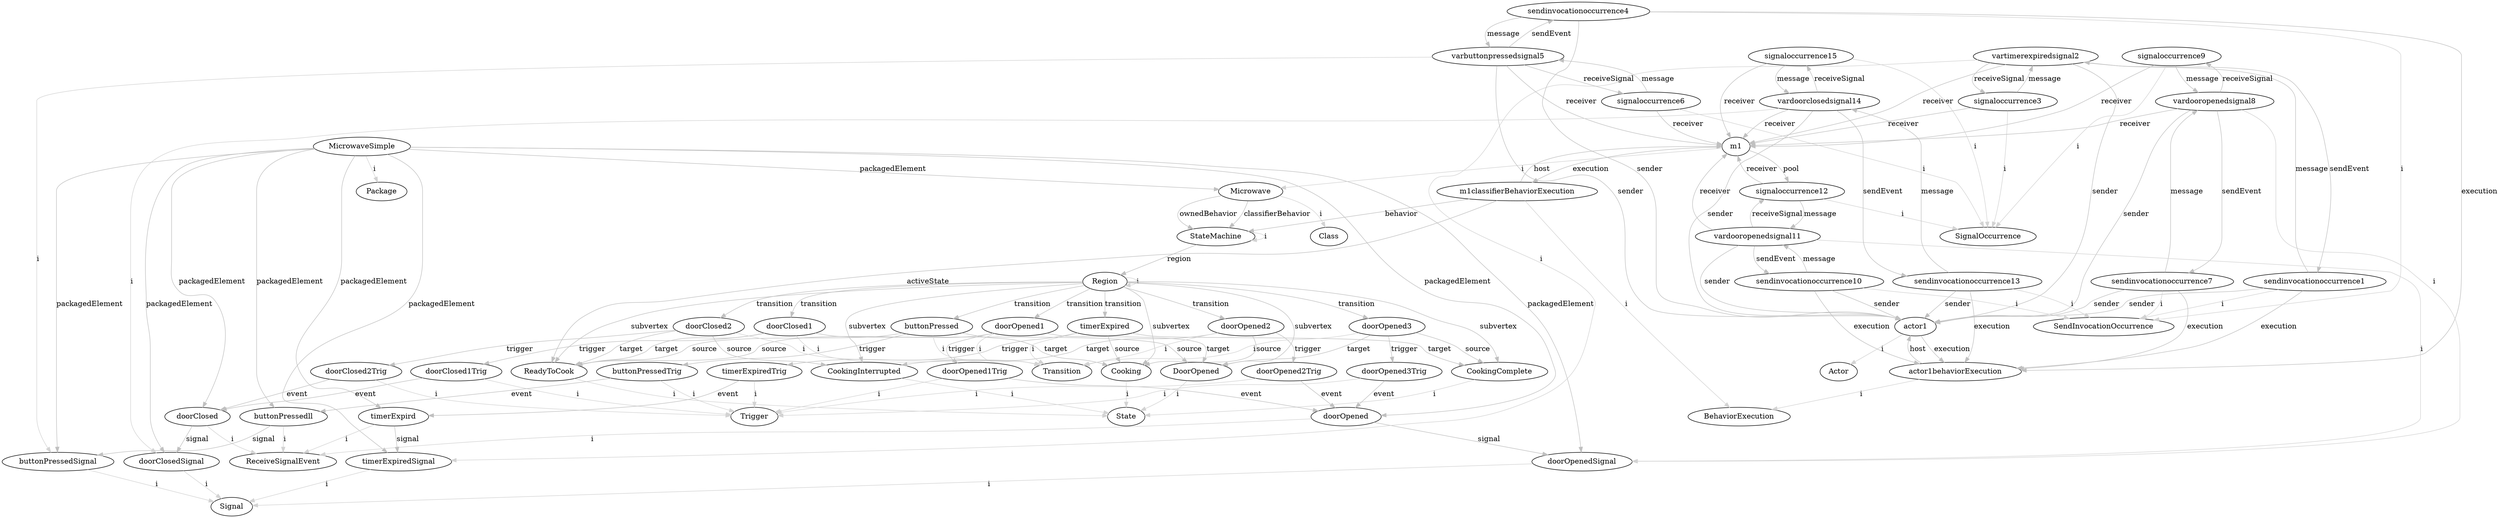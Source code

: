digraph umlMetamodel {
	"MicrowaveSimple" -> "Package" [label="i", color="lightgrey"]
	"MicrowaveSimple" -> "Microwave" [label="packagedElement", color="grey"]
	"Microwave" -> "Class" [label="i", color="lightgrey"]
	"Microwave" -> "StateMachine" [label="classifierBehavior", color="grey"]
	"Microwave" -> "StateMachine" [label="ownedBehavior", color="grey"]
	"StateMachine" -> "StateMachine" [label="i", color="lightgrey"]
	"StateMachine" -> "Region" [label="region", color="grey"]
	"Region" -> "Region" [label="i", color="lightgrey"]
	"Region" -> "DoorOpened" [label="subvertex", color="grey"]
	"DoorOpened" -> "State" [label="i", color="lightgrey"]
	"Region" -> "ReadyToCook" [label="subvertex", color="grey"]
	"ReadyToCook" -> "State" [label="i", color="lightgrey"]
	"Region" -> "Cooking" [label="subvertex", color="grey"]
	"Cooking" -> "State" [label="i", color="lightgrey"]
	"Region" -> "CookingInterrupted" [label="subvertex", color="grey"]
	"CookingInterrupted" -> "State" [label="i", color="lightgrey"]
	"Region" -> "CookingComplete" [label="subvertex", color="grey"]
	"CookingComplete" -> "State" [label="i", color="lightgrey"]
	"Region" -> "doorClosed1" [label="transition", color="grey"]
	"doorClosed1" -> "Transition" [label="i", color="lightgrey"]
	"doorClosed1" -> "DoorOpened" [label="source", color="grey"]
	"doorClosed1" -> "ReadyToCook" [label="target", color="grey"]
	"doorClosed1Trig" -> "Trigger" [label="i", color="lightgrey"]
	"Region" -> "doorOpened1" [label="transition", color="grey"]
	"doorOpened1" -> "Transition" [label="i", color="lightgrey"]
	"doorOpened1" -> "ReadyToCook" [label="source", color="grey"]
	"doorOpened1" -> "DoorOpened" [label="target", color="grey"]
	"doorOpened1" -> "doorOpened1Trig" [label="trigger", color="grey"]
	"doorOpened1Trig" -> "Trigger" [label="i", color="lightgrey"]
	"doorOpened1Trig" -> "doorOpened" [label="event", color="grey"]
	"Region" -> "buttonPressed" [label="transition", color="grey"]
	"buttonPressed" -> "Transition" [label="i", color="lightgrey"]
	"buttonPressed" -> "ReadyToCook" [label="source", color="grey"]
	"buttonPressed" -> "Cooking" [label="target", color="grey"]
	"buttonPressedTrig" -> "Trigger" [label="i", color="lightgrey"]
	"Region" -> "doorClosed2" [label="transition", color="grey"]
	"doorClosed2" -> "Transition" [label="i", color="lightgrey"]
	"doorClosed2" -> "CookingInterrupted" [label="source", color="grey"]
	"doorClosed2" -> "ReadyToCook" [label="target", color="grey"]
	"doorClosed2" -> "doorClosed2Trig" [label="trigger", color="grey"]
	"doorClosed2Trig" -> "Trigger" [label="i", color="lightgrey"]
	"doorClosed2Trig" -> "doorClosed" [label="event", color="grey"]
	"Region" -> "doorOpened2" [label="transition", color="grey"]
	"doorOpened2" -> "Transition" [label="i", color="lightgrey"]
	"doorOpened2" -> "Cooking" [label="source", color="grey"]
	"doorOpened2" -> "CookingInterrupted" [label="target", color="grey"]
	"doorOpened2" -> "doorOpened2Trig" [label="trigger", color="grey"]
	"doorOpened2Trig" -> "Trigger" [label="i", color="lightgrey"]
	"doorOpened2Trig" -> "doorOpened" [label="event", color="grey"]
	"Region" -> "timerExpired" [label="transition", color="grey"]
	"timerExpired" -> "Transition" [label="i", color="lightgrey"]
	"timerExpired" -> "Cooking" [label="source", color="grey"]
	"timerExpired" -> "CookingComplete" [label="target", color="grey"]
	"timerExpiredTrig" -> "Trigger" [label="i", color="lightgrey"]
	"Region" -> "doorOpened3" [label="transition", color="grey"]
	"doorOpened3" -> "Transition" [label="i", color="lightgrey"]
	"doorOpened3" -> "CookingComplete" [label="source", color="grey"]
	"doorOpened3" -> "DoorOpened" [label="target", color="grey"]
	"doorOpened3Trig" -> "Trigger" [label="i", color="lightgrey"]
	"MicrowaveSimple" -> "doorClosedSignal" [label="packagedElement", color="grey"]
	"doorClosedSignal" -> "Signal" [label="i", color="lightgrey"]
	"MicrowaveSimple" -> "doorOpenedSignal" [label="packagedElement", color="grey"]
	"doorOpenedSignal" -> "Signal" [label="i", color="lightgrey"]
	"MicrowaveSimple" -> "timerExpiredSignal" [label="packagedElement", color="grey"]
	"timerExpiredSignal" -> "Signal" [label="i", color="lightgrey"]
	"MicrowaveSimple" -> "buttonPressedSignal" [label="packagedElement", color="grey"]
	"buttonPressedSignal" -> "Signal" [label="i", color="lightgrey"]
	"MicrowaveSimple" -> "doorClosed" [label="packagedElement", color="grey"]
	"doorClosed" -> "ReceiveSignalEvent" [label="i", color="lightgrey"]
	"doorClosed" -> "doorClosedSignal" [label="signal", color="grey"]
	"MicrowaveSimple" -> "doorOpened" [label="packagedElement", color="grey"]
	"doorOpened" -> "ReceiveSignalEvent" [label="i", color="lightgrey"]
	"doorOpened" -> "doorOpenedSignal" [label="signal", color="grey"]
	"MicrowaveSimple" -> "timerExpird" [label="packagedElement", color="grey"]
	"timerExpird" -> "ReceiveSignalEvent" [label="i", color="lightgrey"]
	"timerExpird" -> "timerExpiredSignal" [label="signal", color="grey"]
	"MicrowaveSimple" -> "buttonPressedll" [label="packagedElement", color="grey"]
	"buttonPressedll" -> "ReceiveSignalEvent" [label="i", color="lightgrey"]
	"buttonPressedll" -> "buttonPressedSignal" [label="signal", color="grey"]
	"m1" -> "Microwave" [label="i", color="lightgrey"]
	"m1classifierBehaviorExecution" -> "BehaviorExecution" [label="i", color="lightgrey"]
	"m1" -> "m1classifierBehaviorExecution" [label="execution", color="grey"]
	"m1classifierBehaviorExecution" -> "m1" [label="host", color="grey"]
	"m1classifierBehaviorExecution" -> "StateMachine" [label="behavior", color="grey"]
	"actor1" -> "Actor" [label="i", color="lightgrey"]
	"actor1behaviorExecution" -> "BehaviorExecution" [label="i", color="lightgrey"]
	"actor1" -> "actor1behaviorExecution" [label="execution", color="grey"]
	"actor1behaviorExecution" -> "actor1" [label="host", color="grey"]
	"sendinvocationoccurrence1" -> "SendInvocationOccurrence" [label="i", color="lightgrey"]
	"sendinvocationoccurrence1" -> "vartimerexpiredsignal2" [label="message", color="grey"]
	"vartimerexpiredsignal2" -> "sendinvocationoccurrence1" [label="sendEvent", color="grey"]
	"vartimerexpiredsignal2" -> "signaloccurrence3" [label="receiveSignal", color="grey"]
	"signaloccurrence3" -> "vartimerexpiredsignal2" [label="message", color="grey"]
	"signaloccurrence3" -> "SignalOccurrence" [label="i", color="lightgrey"]
	"vartimerexpiredsignal2" -> "timerExpiredSignal" [label="i", color="lightgrey"]
	"signaloccurrence3" -> "m1" [label="receiver", color="grey"]
	"vartimerexpiredsignal2" -> "actor1" [label="sender", color="grey"]
	"sendinvocationoccurrence1" -> "actor1" [label="sender", color="grey"]
	"vartimerexpiredsignal2" -> "m1" [label="receiver", color="grey"]
	"sendinvocationoccurrence1" -> "actor1behaviorExecution" [label="execution", color="grey"]
	"sendinvocationoccurrence4" -> "SendInvocationOccurrence" [label="i", color="lightgrey"]
	"sendinvocationoccurrence4" -> "varbuttonpressedsignal5" [label="message", color="grey"]
	"varbuttonpressedsignal5" -> "sendinvocationoccurrence4" [label="sendEvent", color="grey"]
	"varbuttonpressedsignal5" -> "signaloccurrence6" [label="receiveSignal", color="grey"]
	"signaloccurrence6" -> "varbuttonpressedsignal5" [label="message", color="grey"]
	"signaloccurrence6" -> "SignalOccurrence" [label="i", color="lightgrey"]
	"varbuttonpressedsignal5" -> "buttonPressedSignal" [label="i", color="lightgrey"]
	"signaloccurrence6" -> "m1" [label="receiver", color="grey"]
	"varbuttonpressedsignal5" -> "actor1" [label="sender", color="grey"]
	"sendinvocationoccurrence4" -> "actor1" [label="sender", color="grey"]
	"varbuttonpressedsignal5" -> "m1" [label="receiver", color="grey"]
	"sendinvocationoccurrence4" -> "actor1behaviorExecution" [label="execution", color="grey"]
	"buttonPressedTrig" -> "buttonPressedll" [label="event", color="grey"]
	"buttonPressed" -> "buttonPressedTrig" [label="trigger", color="grey"]
	"timerExpiredTrig" -> "timerExpird" [label="event", color="grey"]
	"timerExpired" -> "timerExpiredTrig" [label="trigger", color="grey"]
	"sendinvocationoccurrence7" -> "SendInvocationOccurrence" [label="i", color="lightgrey"]
	"sendinvocationoccurrence7" -> "vardooropenedsignal8" [label="message", color="grey"]
	"vardooropenedsignal8" -> "sendinvocationoccurrence7" [label="sendEvent", color="grey"]
	"vardooropenedsignal8" -> "signaloccurrence9" [label="receiveSignal", color="grey"]
	"signaloccurrence9" -> "vardooropenedsignal8" [label="message", color="grey"]
	"signaloccurrence9" -> "SignalOccurrence" [label="i", color="lightgrey"]
	"vardooropenedsignal8" -> "doorOpenedSignal" [label="i", color="lightgrey"]
	"signaloccurrence9" -> "m1" [label="receiver", color="grey"]
	"vardooropenedsignal8" -> "actor1" [label="sender", color="grey"]
	"sendinvocationoccurrence7" -> "actor1" [label="sender", color="grey"]
	"vardooropenedsignal8" -> "m1" [label="receiver", color="grey"]
	"sendinvocationoccurrence7" -> "actor1behaviorExecution" [label="execution", color="grey"]
	"doorOpened3Trig" -> "doorOpened" [label="event", color="grey"]
	"doorOpened3" -> "doorOpened3Trig" [label="trigger", color="grey"]
	"sendinvocationoccurrence10" -> "SendInvocationOccurrence" [label="i", color="lightgrey"]
	"sendinvocationoccurrence10" -> "vardooropenedsignal11" [label="message", color="grey"]
	"vardooropenedsignal11" -> "sendinvocationoccurrence10" [label="sendEvent", color="grey"]
	"vardooropenedsignal11" -> "signaloccurrence12" [label="receiveSignal", color="grey"]
	"signaloccurrence12" -> "vardooropenedsignal11" [label="message", color="grey"]
	"signaloccurrence12" -> "SignalOccurrence" [label="i", color="lightgrey"]
	"vardooropenedsignal11" -> "doorOpenedSignal" [label="i", color="lightgrey"]
	"signaloccurrence12" -> "m1" [label="receiver", color="grey"]
	"m1" -> "signaloccurrence12" [label="pool", color="grey"]
	"vardooropenedsignal11" -> "actor1" [label="sender", color="grey"]
	"sendinvocationoccurrence10" -> "actor1" [label="sender", color="grey"]
	"vardooropenedsignal11" -> "m1" [label="receiver", color="grey"]
	"sendinvocationoccurrence10" -> "actor1behaviorExecution" [label="execution", color="grey"]
	"sendinvocationoccurrence13" -> "SendInvocationOccurrence" [label="i", color="lightgrey"]
	"sendinvocationoccurrence13" -> "vardoorclosedsignal14" [label="message", color="grey"]
	"vardoorclosedsignal14" -> "sendinvocationoccurrence13" [label="sendEvent", color="grey"]
	"vardoorclosedsignal14" -> "signaloccurrence15" [label="receiveSignal", color="grey"]
	"signaloccurrence15" -> "vardoorclosedsignal14" [label="message", color="grey"]
	"signaloccurrence15" -> "SignalOccurrence" [label="i", color="lightgrey"]
	"vardoorclosedsignal14" -> "doorClosedSignal" [label="i", color="lightgrey"]
	"signaloccurrence15" -> "m1" [label="receiver", color="grey"]
	"vardoorclosedsignal14" -> "actor1" [label="sender", color="grey"]
	"sendinvocationoccurrence13" -> "actor1" [label="sender", color="grey"]
	"vardoorclosedsignal14" -> "m1" [label="receiver", color="grey"]
	"sendinvocationoccurrence13" -> "actor1behaviorExecution" [label="execution", color="grey"]
	"doorClosed1Trig" -> "doorClosed" [label="event", color="grey"]
	"doorClosed1" -> "doorClosed1Trig" [label="trigger", color="grey"]
	"m1classifierBehaviorExecution" -> "ReadyToCook" [label="activeState", color="grey"]
}
